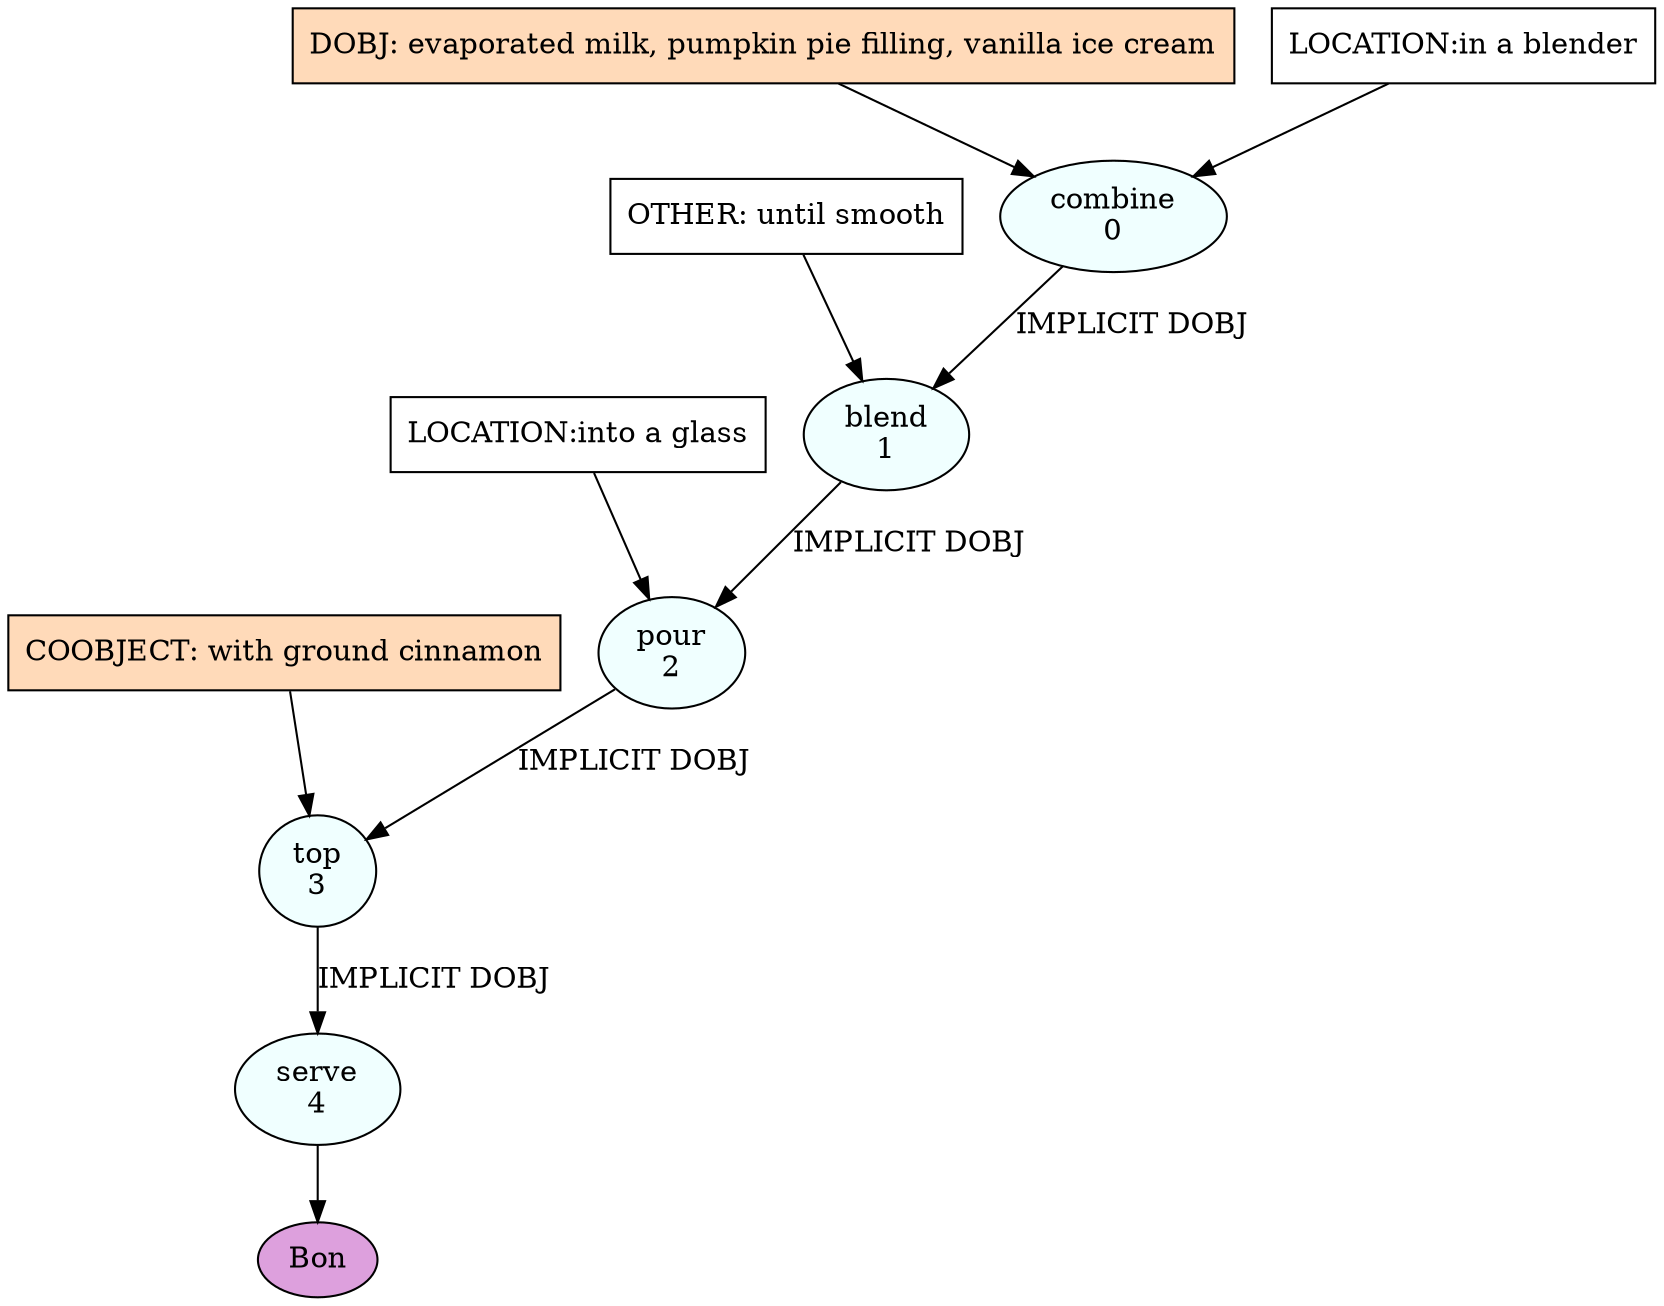 digraph recipe {
E0[label="combine
0", shape=oval, style=filled, fillcolor=azure]
E1[label="blend
1", shape=oval, style=filled, fillcolor=azure]
E2[label="pour
2", shape=oval, style=filled, fillcolor=azure]
E3[label="top
3", shape=oval, style=filled, fillcolor=azure]
E4[label="serve
4", shape=oval, style=filled, fillcolor=azure]
D0[label="DOBJ: evaporated milk, pumpkin pie filling, vanilla ice cream", shape=box, style=filled, fillcolor=peachpuff]
D0 -> E0
P0_0[label="LOCATION:in a blender", shape=box, style=filled, fillcolor=white]
P0_0 -> E0
E0 -> E1 [label="IMPLICIT DOBJ"]
O1_0_0[label="OTHER: until smooth", shape=box, style=filled, fillcolor=white]
O1_0_0 -> E1
E1 -> E2 [label="IMPLICIT DOBJ"]
P2_0_0[label="LOCATION:into a glass", shape=box, style=filled, fillcolor=white]
P2_0_0 -> E2
E2 -> E3 [label="IMPLICIT DOBJ"]
P3_0_ing[label="COOBJECT: with ground cinnamon", shape=box, style=filled, fillcolor=peachpuff]
P3_0_ing -> E3
E3 -> E4 [label="IMPLICIT DOBJ"]
EOR[label="Bon", shape=oval, style=filled, fillcolor=plum]
E4 -> EOR
}
